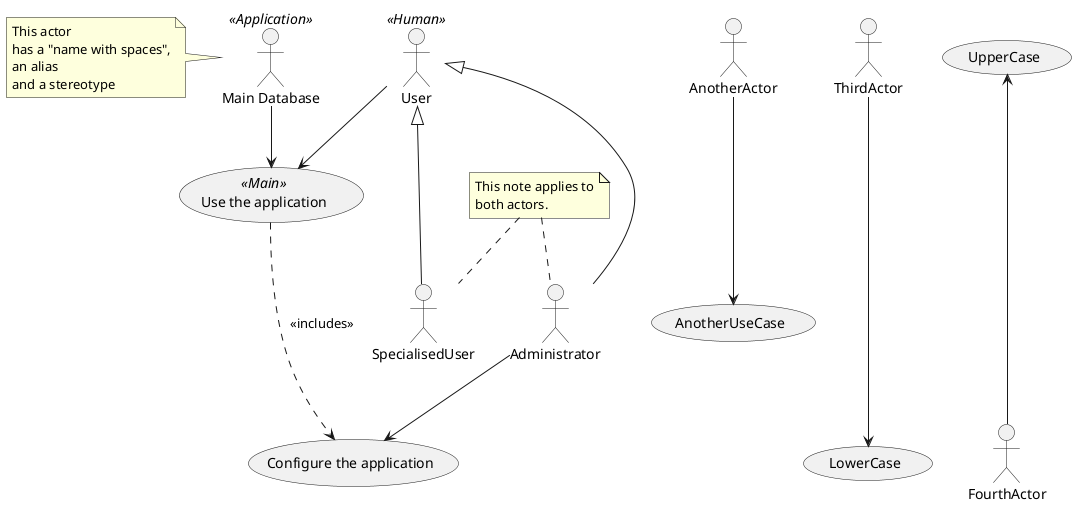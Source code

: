 @startuml
actor "Main Database" as DB << Application >>

note left of DB
  This actor
  has a "name with spaces",
  an alias
  and a stereotype
end note

actor User << Human >>
actor SpecialisedUser
actor Administrator

User <|--- SpecialisedUser
User <|--- Administrator

usecase (Use the application) as (Use) << Main >>
usecase (Configure the application) as (Config)
Use ..> Config : <<includes>>

User --> Use
DB --> Use

Administrator --> Config

note "This note applies to\nboth actors." as MyNote
MyNote .. Administrator
MyNote .. SpecialisedUser

'  this is a text comment and won't be displayed
AnotherActor ---> (AnotherUseCase)

'  to increase the length of the edges, just add extras dashes, like this:
ThirdActor ----> (LowerCase)

'  The direction of the edge can also be reversed, like this:
(UpperCase) <---- FourthActor

@enduml
